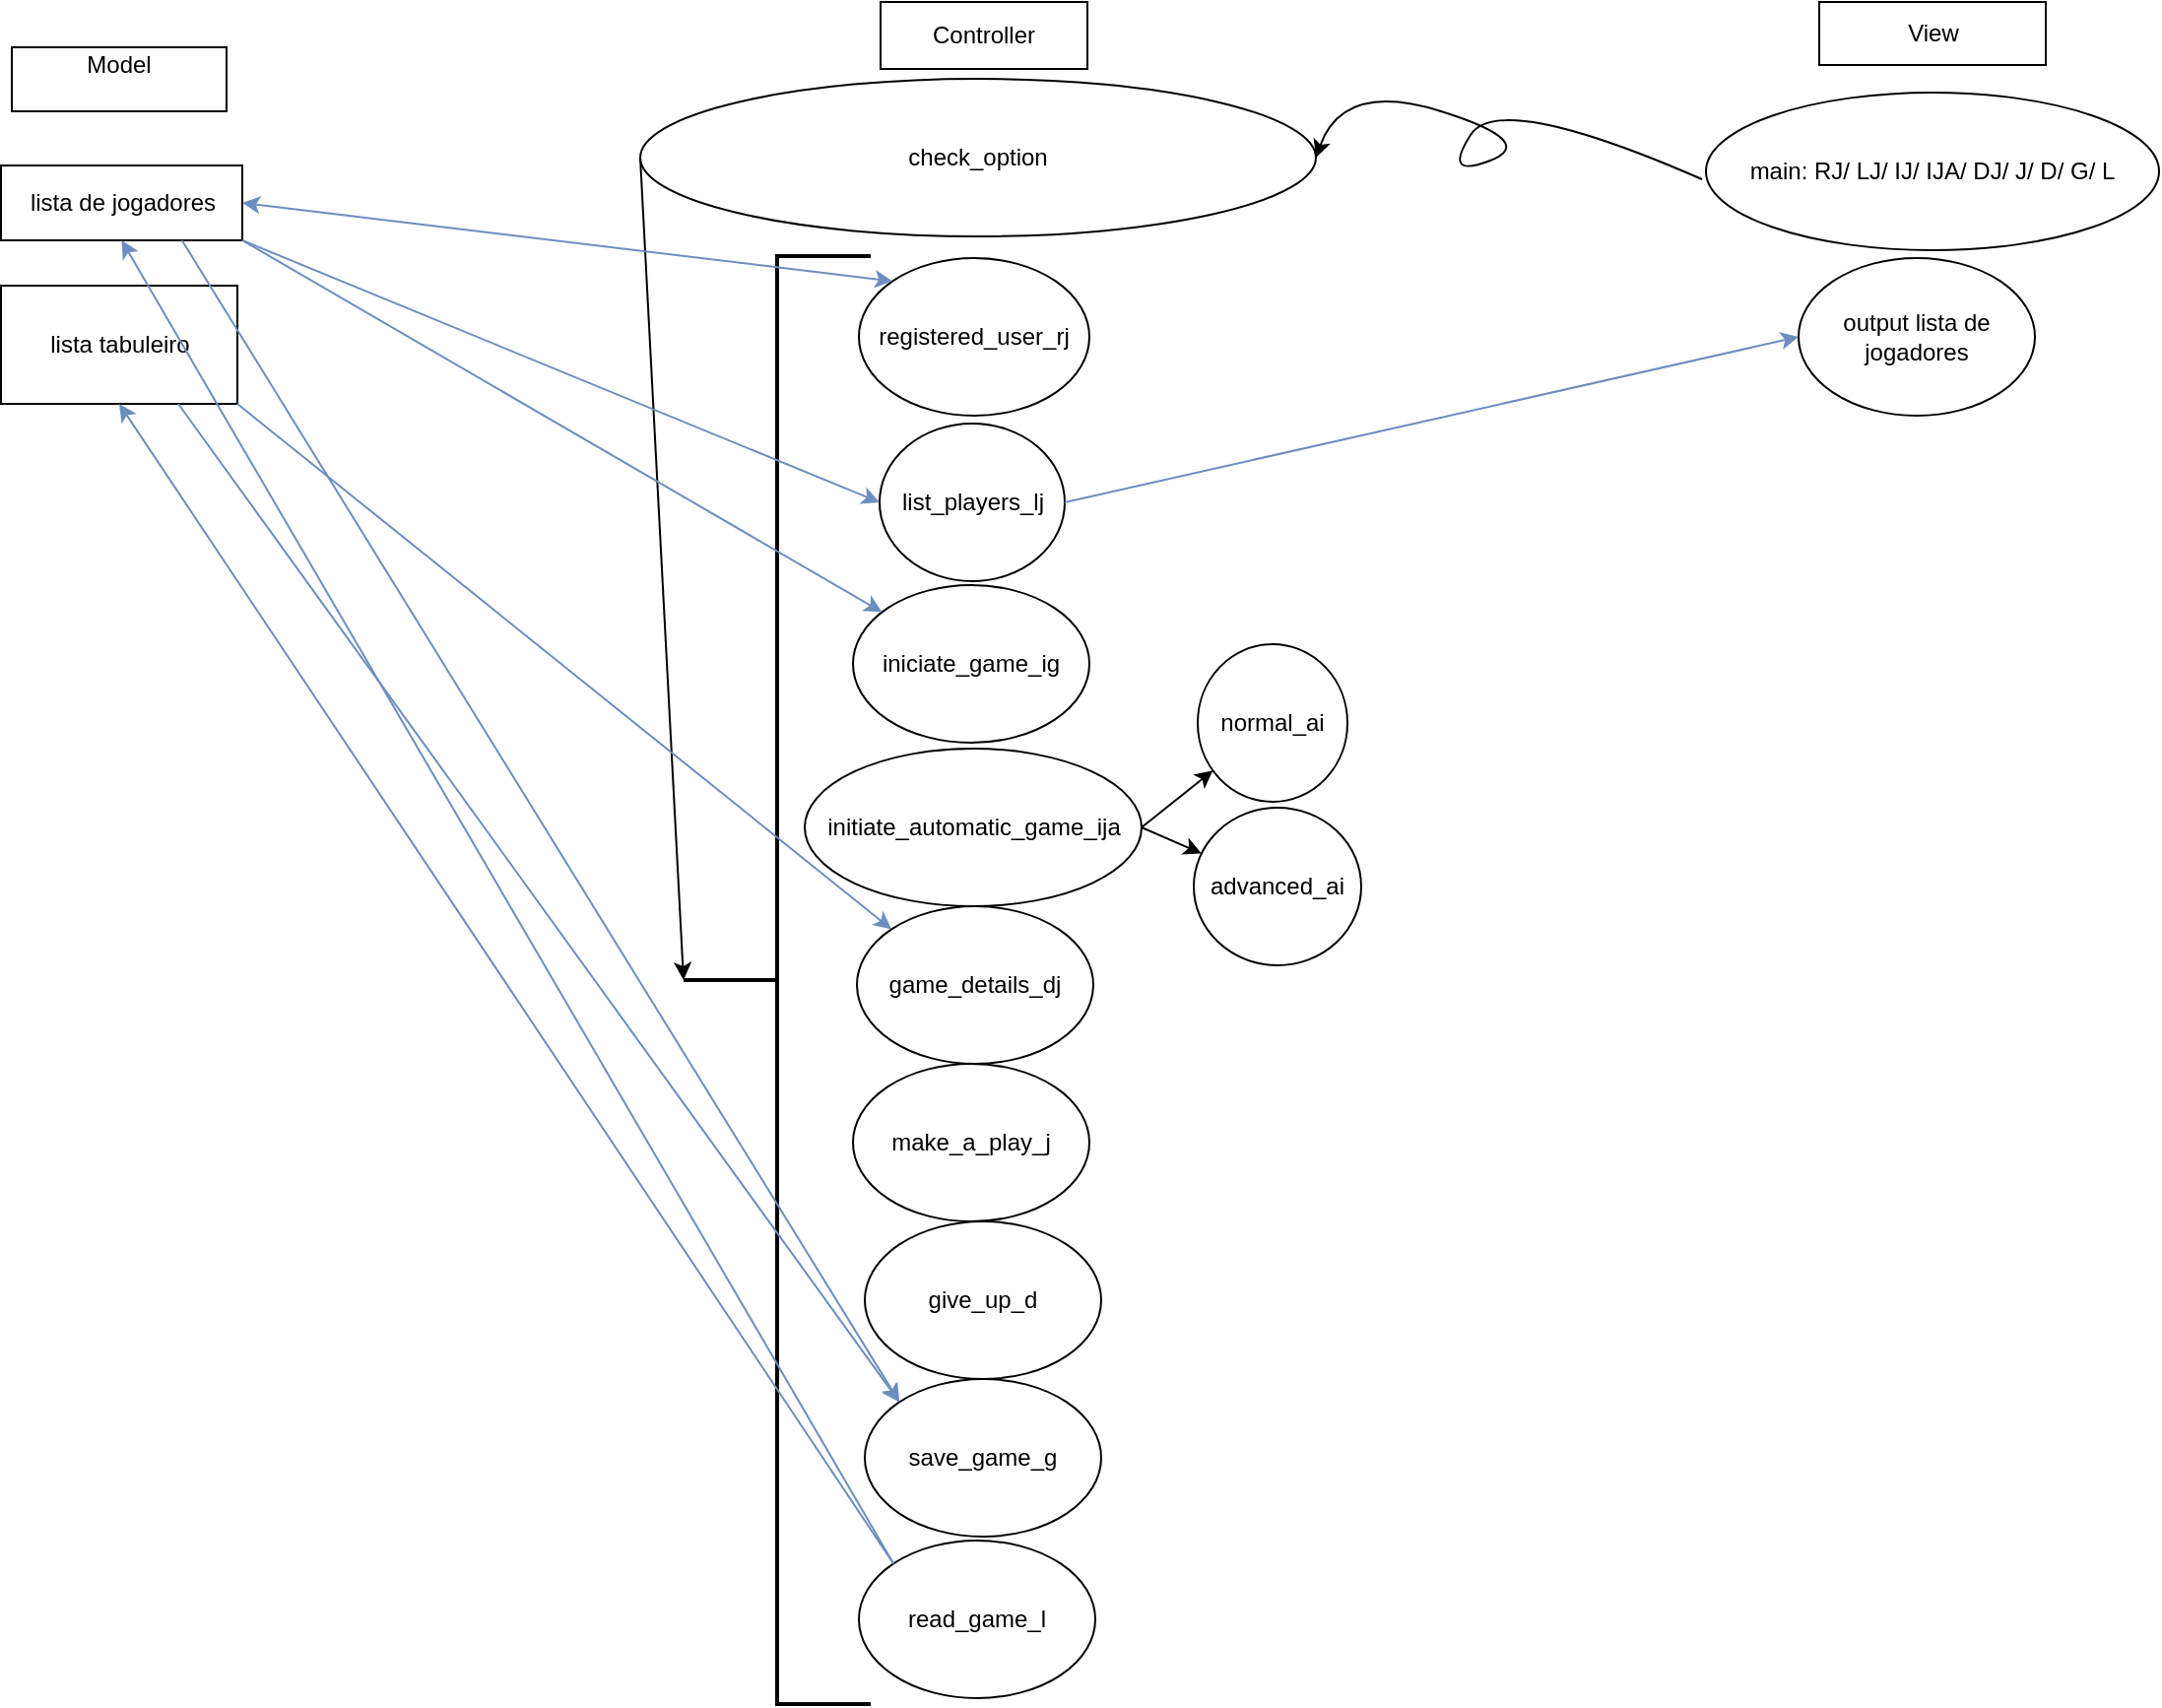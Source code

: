 <mxfile version="15.9.4" type="device"><diagram id="3iCPy8m72g1IpbSqCl78" name="Page-1"><mxGraphModel dx="1134" dy="789" grid="0" gridSize="10" guides="1" tooltips="1" connect="1" arrows="1" fold="1" page="1" pageScale="1" pageWidth="1169" pageHeight="827" math="0" shadow="0"><root><mxCell id="0"/><mxCell id="1" parent="0"/><mxCell id="JQIZQPd9NlYII2kDP7BX-3" value="&lt;div&gt;Model&lt;/div&gt;&lt;div&gt;&lt;br&gt;&lt;/div&gt;" style="rounded=0;whiteSpace=wrap;html=1;" vertex="1" parent="1"><mxGeometry x="44" y="31" width="109" height="32.5" as="geometry"/></mxCell><mxCell id="JQIZQPd9NlYII2kDP7BX-4" value="View" style="rounded=0;whiteSpace=wrap;html=1;" vertex="1" parent="1"><mxGeometry x="961.5" y="8" width="115" height="32" as="geometry"/></mxCell><mxCell id="JQIZQPd9NlYII2kDP7BX-5" value="Controller" style="rounded=0;whiteSpace=wrap;html=1;" vertex="1" parent="1"><mxGeometry x="485" y="8" width="105" height="34" as="geometry"/></mxCell><mxCell id="JQIZQPd9NlYII2kDP7BX-6" value="lista de jogadores" style="rounded=0;whiteSpace=wrap;html=1;" vertex="1" parent="1"><mxGeometry x="38.5" y="91" width="122.5" height="38" as="geometry"/></mxCell><mxCell id="JQIZQPd9NlYII2kDP7BX-7" value="&lt;div&gt;lista tabuleiro&lt;br&gt;&lt;/div&gt;" style="rounded=0;whiteSpace=wrap;html=1;" vertex="1" parent="1"><mxGeometry x="38.5" y="152" width="120" height="60" as="geometry"/></mxCell><mxCell id="JQIZQPd9NlYII2kDP7BX-9" value="main: RJ/ LJ/ IJ/ IJA/ DJ/ J/ D/ G/ L" style="ellipse;whiteSpace=wrap;html=1;" vertex="1" parent="1"><mxGeometry x="904" y="54" width="230" height="80" as="geometry"/></mxCell><mxCell id="JQIZQPd9NlYII2kDP7BX-12" value="check_option" style="ellipse;whiteSpace=wrap;html=1;" vertex="1" parent="1"><mxGeometry x="363" y="47" width="343" height="80" as="geometry"/></mxCell><mxCell id="JQIZQPd9NlYII2kDP7BX-15" value="registered_user_rj" style="ellipse;whiteSpace=wrap;html=1;" vertex="1" parent="1"><mxGeometry x="474" y="138" width="117" height="80" as="geometry"/></mxCell><mxCell id="JQIZQPd9NlYII2kDP7BX-20" value="" style="curved=1;endArrow=classic;html=1;rounded=0;entryX=1;entryY=0.5;entryDx=0;entryDy=0;" edge="1" parent="1" target="JQIZQPd9NlYII2kDP7BX-12"><mxGeometry width="50" height="50" relative="1" as="geometry"><mxPoint x="902" y="98" as="sourcePoint"/><mxPoint x="770" y="48" as="targetPoint"/><Array as="points"><mxPoint x="799" y="53"/><mxPoint x="770" y="98"/><mxPoint x="819" y="79"/><mxPoint x="720" y="48"/></Array></mxGeometry></mxCell><mxCell id="JQIZQPd9NlYII2kDP7BX-22" value="list_players_lj" style="ellipse;whiteSpace=wrap;html=1;" vertex="1" parent="1"><mxGeometry x="484.5" y="222" width="94" height="80" as="geometry"/></mxCell><mxCell id="JQIZQPd9NlYII2kDP7BX-30" value="output lista de jogadores" style="ellipse;whiteSpace=wrap;html=1;" vertex="1" parent="1"><mxGeometry x="951" y="138" width="120" height="80" as="geometry"/></mxCell><mxCell id="JQIZQPd9NlYII2kDP7BX-31" value="iniciate_game_ig" style="ellipse;whiteSpace=wrap;html=1;rounded=0;sketch=0;" vertex="1" parent="1"><mxGeometry x="471" y="304" width="120" height="80" as="geometry"/></mxCell><mxCell id="JQIZQPd9NlYII2kDP7BX-33" value="initiate_automatic_game_ija" style="ellipse;whiteSpace=wrap;html=1;rounded=0;sketch=0;" vertex="1" parent="1"><mxGeometry x="446.5" y="387" width="171" height="80" as="geometry"/></mxCell><mxCell id="JQIZQPd9NlYII2kDP7BX-35" value="game_details_dj" style="ellipse;whiteSpace=wrap;html=1;rounded=0;sketch=0;" vertex="1" parent="1"><mxGeometry x="473" y="467" width="120" height="80" as="geometry"/></mxCell><mxCell id="JQIZQPd9NlYII2kDP7BX-40" value="make_a_play_j" style="ellipse;whiteSpace=wrap;html=1;rounded=0;sketch=0;" vertex="1" parent="1"><mxGeometry x="471" y="547" width="120" height="80" as="geometry"/></mxCell><mxCell id="JQIZQPd9NlYII2kDP7BX-41" value="give_up_d" style="ellipse;whiteSpace=wrap;html=1;rounded=0;sketch=0;" vertex="1" parent="1"><mxGeometry x="477" y="627" width="120" height="80" as="geometry"/></mxCell><mxCell id="JQIZQPd9NlYII2kDP7BX-42" value="save_game_g" style="ellipse;whiteSpace=wrap;html=1;rounded=0;sketch=0;" vertex="1" parent="1"><mxGeometry x="477" y="707" width="120" height="80" as="geometry"/></mxCell><mxCell id="JQIZQPd9NlYII2kDP7BX-44" value="read_game_l" style="ellipse;whiteSpace=wrap;html=1;rounded=0;sketch=0;" vertex="1" parent="1"><mxGeometry x="474" y="789" width="120" height="80" as="geometry"/></mxCell><mxCell id="JQIZQPd9NlYII2kDP7BX-48" value="" style="endArrow=classic;html=1;rounded=1;sketch=0;curved=0;exitX=1;exitY=0.5;exitDx=0;exitDy=0;" edge="1" parent="1" source="JQIZQPd9NlYII2kDP7BX-33" target="JQIZQPd9NlYII2kDP7BX-49"><mxGeometry width="50" height="50" relative="1" as="geometry"><mxPoint x="556" y="449" as="sourcePoint"/><mxPoint x="660" y="387" as="targetPoint"/></mxGeometry></mxCell><mxCell id="JQIZQPd9NlYII2kDP7BX-49" value="normal_ai" style="ellipse;whiteSpace=wrap;html=1;rounded=0;sketch=0;" vertex="1" parent="1"><mxGeometry x="646" y="334" width="76" height="80" as="geometry"/></mxCell><mxCell id="JQIZQPd9NlYII2kDP7BX-53" value="" style="endArrow=classic;html=1;rounded=1;sketch=0;curved=0;exitX=1;exitY=0.5;exitDx=0;exitDy=0;" edge="1" parent="1" source="JQIZQPd9NlYII2kDP7BX-33" target="JQIZQPd9NlYII2kDP7BX-54"><mxGeometry width="50" height="50" relative="1" as="geometry"><mxPoint x="556" y="449" as="sourcePoint"/><mxPoint x="646" y="450" as="targetPoint"/></mxGeometry></mxCell><mxCell id="JQIZQPd9NlYII2kDP7BX-54" value="advanced_ai" style="ellipse;whiteSpace=wrap;html=1;rounded=0;sketch=0;" vertex="1" parent="1"><mxGeometry x="644" y="417" width="85" height="80" as="geometry"/></mxCell><mxCell id="JQIZQPd9NlYII2kDP7BX-57" value="" style="strokeWidth=2;html=1;shape=mxgraph.flowchart.annotation_2;align=left;labelPosition=right;pointerEvents=1;rounded=0;sketch=0;" vertex="1" parent="1"><mxGeometry x="385" y="137" width="95" height="735" as="geometry"/></mxCell><mxCell id="JQIZQPd9NlYII2kDP7BX-58" value="" style="endArrow=classic;html=1;rounded=1;sketch=0;curved=0;exitX=0;exitY=0.5;exitDx=0;exitDy=0;entryX=0;entryY=0.5;entryDx=0;entryDy=0;entryPerimeter=0;" edge="1" parent="1" source="JQIZQPd9NlYII2kDP7BX-12" target="JQIZQPd9NlYII2kDP7BX-57"><mxGeometry width="50" height="50" relative="1" as="geometry"><mxPoint x="556" y="469" as="sourcePoint"/><mxPoint x="275" y="306" as="targetPoint"/></mxGeometry></mxCell><mxCell id="JQIZQPd9NlYII2kDP7BX-59" value="" style="endArrow=classic;startArrow=classic;html=1;rounded=1;sketch=0;curved=0;exitX=0;exitY=0;exitDx=0;exitDy=0;entryX=1;entryY=0.5;entryDx=0;entryDy=0;fillColor=#dae8fc;strokeColor=#6c8ebf;" edge="1" parent="1" source="JQIZQPd9NlYII2kDP7BX-15" target="JQIZQPd9NlYII2kDP7BX-6"><mxGeometry width="50" height="50" relative="1" as="geometry"><mxPoint x="556" y="409" as="sourcePoint"/><mxPoint x="606" y="359" as="targetPoint"/></mxGeometry></mxCell><mxCell id="JQIZQPd9NlYII2kDP7BX-60" value="" style="endArrow=classic;html=1;rounded=1;sketch=0;curved=0;exitX=1;exitY=1;exitDx=0;exitDy=0;entryX=0;entryY=0.5;entryDx=0;entryDy=0;fillColor=#dae8fc;strokeColor=#6c8ebf;" edge="1" parent="1" source="JQIZQPd9NlYII2kDP7BX-6" target="JQIZQPd9NlYII2kDP7BX-22"><mxGeometry width="50" height="50" relative="1" as="geometry"><mxPoint x="436" y="409" as="sourcePoint"/><mxPoint x="486" y="359" as="targetPoint"/></mxGeometry></mxCell><mxCell id="JQIZQPd9NlYII2kDP7BX-61" value="" style="endArrow=classic;html=1;rounded=1;sketch=0;curved=0;exitX=1;exitY=0.5;exitDx=0;exitDy=0;entryX=0;entryY=0.5;entryDx=0;entryDy=0;fillColor=#dae8fc;strokeColor=#6c8ebf;" edge="1" parent="1" source="JQIZQPd9NlYII2kDP7BX-22" target="JQIZQPd9NlYII2kDP7BX-30"><mxGeometry width="50" height="50" relative="1" as="geometry"><mxPoint x="916" y="409" as="sourcePoint"/><mxPoint x="947" y="253" as="targetPoint"/></mxGeometry></mxCell><mxCell id="JQIZQPd9NlYII2kDP7BX-62" value="" style="endArrow=classic;html=1;rounded=1;sketch=0;curved=0;exitX=1;exitY=1;exitDx=0;exitDy=0;fillColor=#dae8fc;strokeColor=#6c8ebf;" edge="1" parent="1" source="JQIZQPd9NlYII2kDP7BX-6" target="JQIZQPd9NlYII2kDP7BX-31"><mxGeometry width="50" height="50" relative="1" as="geometry"><mxPoint x="171" y="139" as="sourcePoint"/><mxPoint x="494.5" y="272" as="targetPoint"/></mxGeometry></mxCell><mxCell id="JQIZQPd9NlYII2kDP7BX-65" value="" style="endArrow=classic;html=1;rounded=1;sketch=0;curved=0;exitX=1;exitY=1;exitDx=0;exitDy=0;fillColor=#dae8fc;strokeColor=#6c8ebf;entryX=0;entryY=0;entryDx=0;entryDy=0;" edge="1" parent="1" target="JQIZQPd9NlYII2kDP7BX-35"><mxGeometry width="50" height="50" relative="1" as="geometry"><mxPoint x="158.5" y="212" as="sourcePoint"/><mxPoint x="483.27" y="400.718" as="targetPoint"/></mxGeometry></mxCell><mxCell id="JQIZQPd9NlYII2kDP7BX-66" value="" style="endArrow=classic;html=1;rounded=1;sketch=0;curved=0;exitX=0.75;exitY=1;exitDx=0;exitDy=0;fillColor=#dae8fc;strokeColor=#6c8ebf;entryX=0;entryY=0;entryDx=0;entryDy=0;" edge="1" parent="1" source="JQIZQPd9NlYII2kDP7BX-7" target="JQIZQPd9NlYII2kDP7BX-42"><mxGeometry width="50" height="50" relative="1" as="geometry"><mxPoint x="42" y="357" as="sourcePoint"/><mxPoint x="374.074" y="623.716" as="targetPoint"/></mxGeometry></mxCell><mxCell id="JQIZQPd9NlYII2kDP7BX-68" value="" style="endArrow=classic;html=1;rounded=1;sketch=0;curved=0;exitX=0.75;exitY=1;exitDx=0;exitDy=0;fillColor=#dae8fc;strokeColor=#6c8ebf;entryX=0;entryY=0;entryDx=0;entryDy=0;" edge="1" parent="1" source="JQIZQPd9NlYII2kDP7BX-6" target="JQIZQPd9NlYII2kDP7BX-42"><mxGeometry width="50" height="50" relative="1" as="geometry"><mxPoint x="148.5" y="232" as="sourcePoint"/><mxPoint x="514.574" y="738.716" as="targetPoint"/></mxGeometry></mxCell><mxCell id="JQIZQPd9NlYII2kDP7BX-69" value="" style="endArrow=classic;html=1;rounded=1;sketch=0;curved=0;exitX=0;exitY=0;exitDx=0;exitDy=0;fillColor=#dae8fc;strokeColor=#6c8ebf;entryX=0.5;entryY=1;entryDx=0;entryDy=0;" edge="1" parent="1" source="JQIZQPd9NlYII2kDP7BX-44" target="JQIZQPd9NlYII2kDP7BX-7"><mxGeometry width="50" height="50" relative="1" as="geometry"><mxPoint x="138.5" y="222" as="sourcePoint"/><mxPoint x="504.574" y="728.716" as="targetPoint"/></mxGeometry></mxCell><mxCell id="JQIZQPd9NlYII2kDP7BX-70" value="" style="endArrow=classic;html=1;rounded=1;sketch=0;curved=0;exitX=0;exitY=0;exitDx=0;exitDy=0;fillColor=#dae8fc;strokeColor=#6c8ebf;entryX=0.5;entryY=1;entryDx=0;entryDy=0;" edge="1" parent="1" source="JQIZQPd9NlYII2kDP7BX-44" target="JQIZQPd9NlYII2kDP7BX-6"><mxGeometry width="50" height="50" relative="1" as="geometry"><mxPoint x="501.574" y="810.716" as="sourcePoint"/><mxPoint x="108.5" y="222" as="targetPoint"/></mxGeometry></mxCell></root></mxGraphModel></diagram></mxfile>